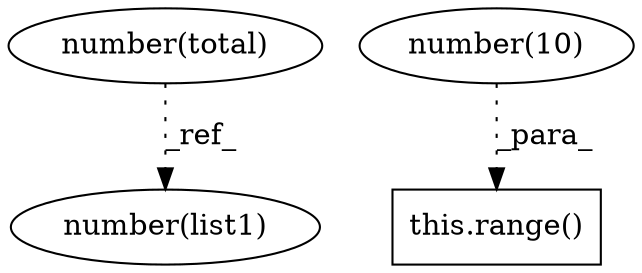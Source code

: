digraph G {
1 [label="number(list1)" shape=ellipse]
2 [label="number(10)" shape=ellipse]
3 [label="this.range()" shape=box]
4 [label="number(total)" shape=ellipse]
4 -> 1 [label="_ref_" style=dotted];
2 -> 3 [label="_para_" style=dotted];
}
